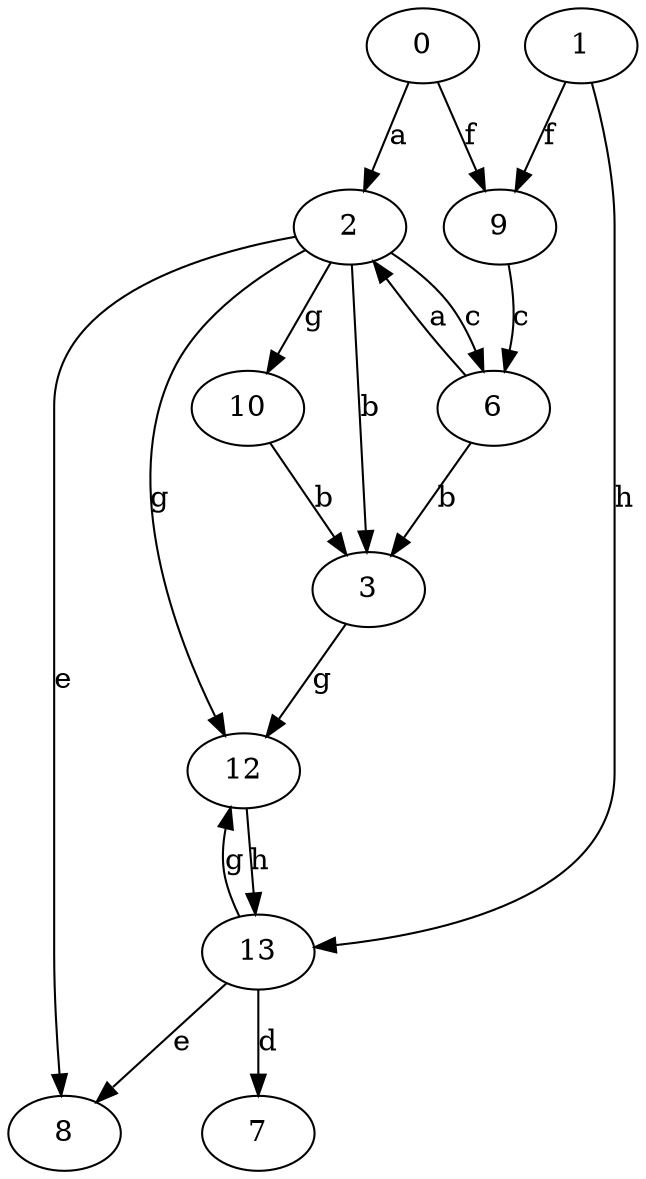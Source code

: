 strict digraph  {
0;
1;
2;
3;
6;
7;
8;
9;
10;
12;
13;
0 -> 2  [label=a];
0 -> 9  [label=f];
1 -> 9  [label=f];
1 -> 13  [label=h];
2 -> 3  [label=b];
2 -> 6  [label=c];
2 -> 8  [label=e];
2 -> 10  [label=g];
2 -> 12  [label=g];
3 -> 12  [label=g];
6 -> 2  [label=a];
6 -> 3  [label=b];
9 -> 6  [label=c];
10 -> 3  [label=b];
12 -> 13  [label=h];
13 -> 7  [label=d];
13 -> 8  [label=e];
13 -> 12  [label=g];
}
